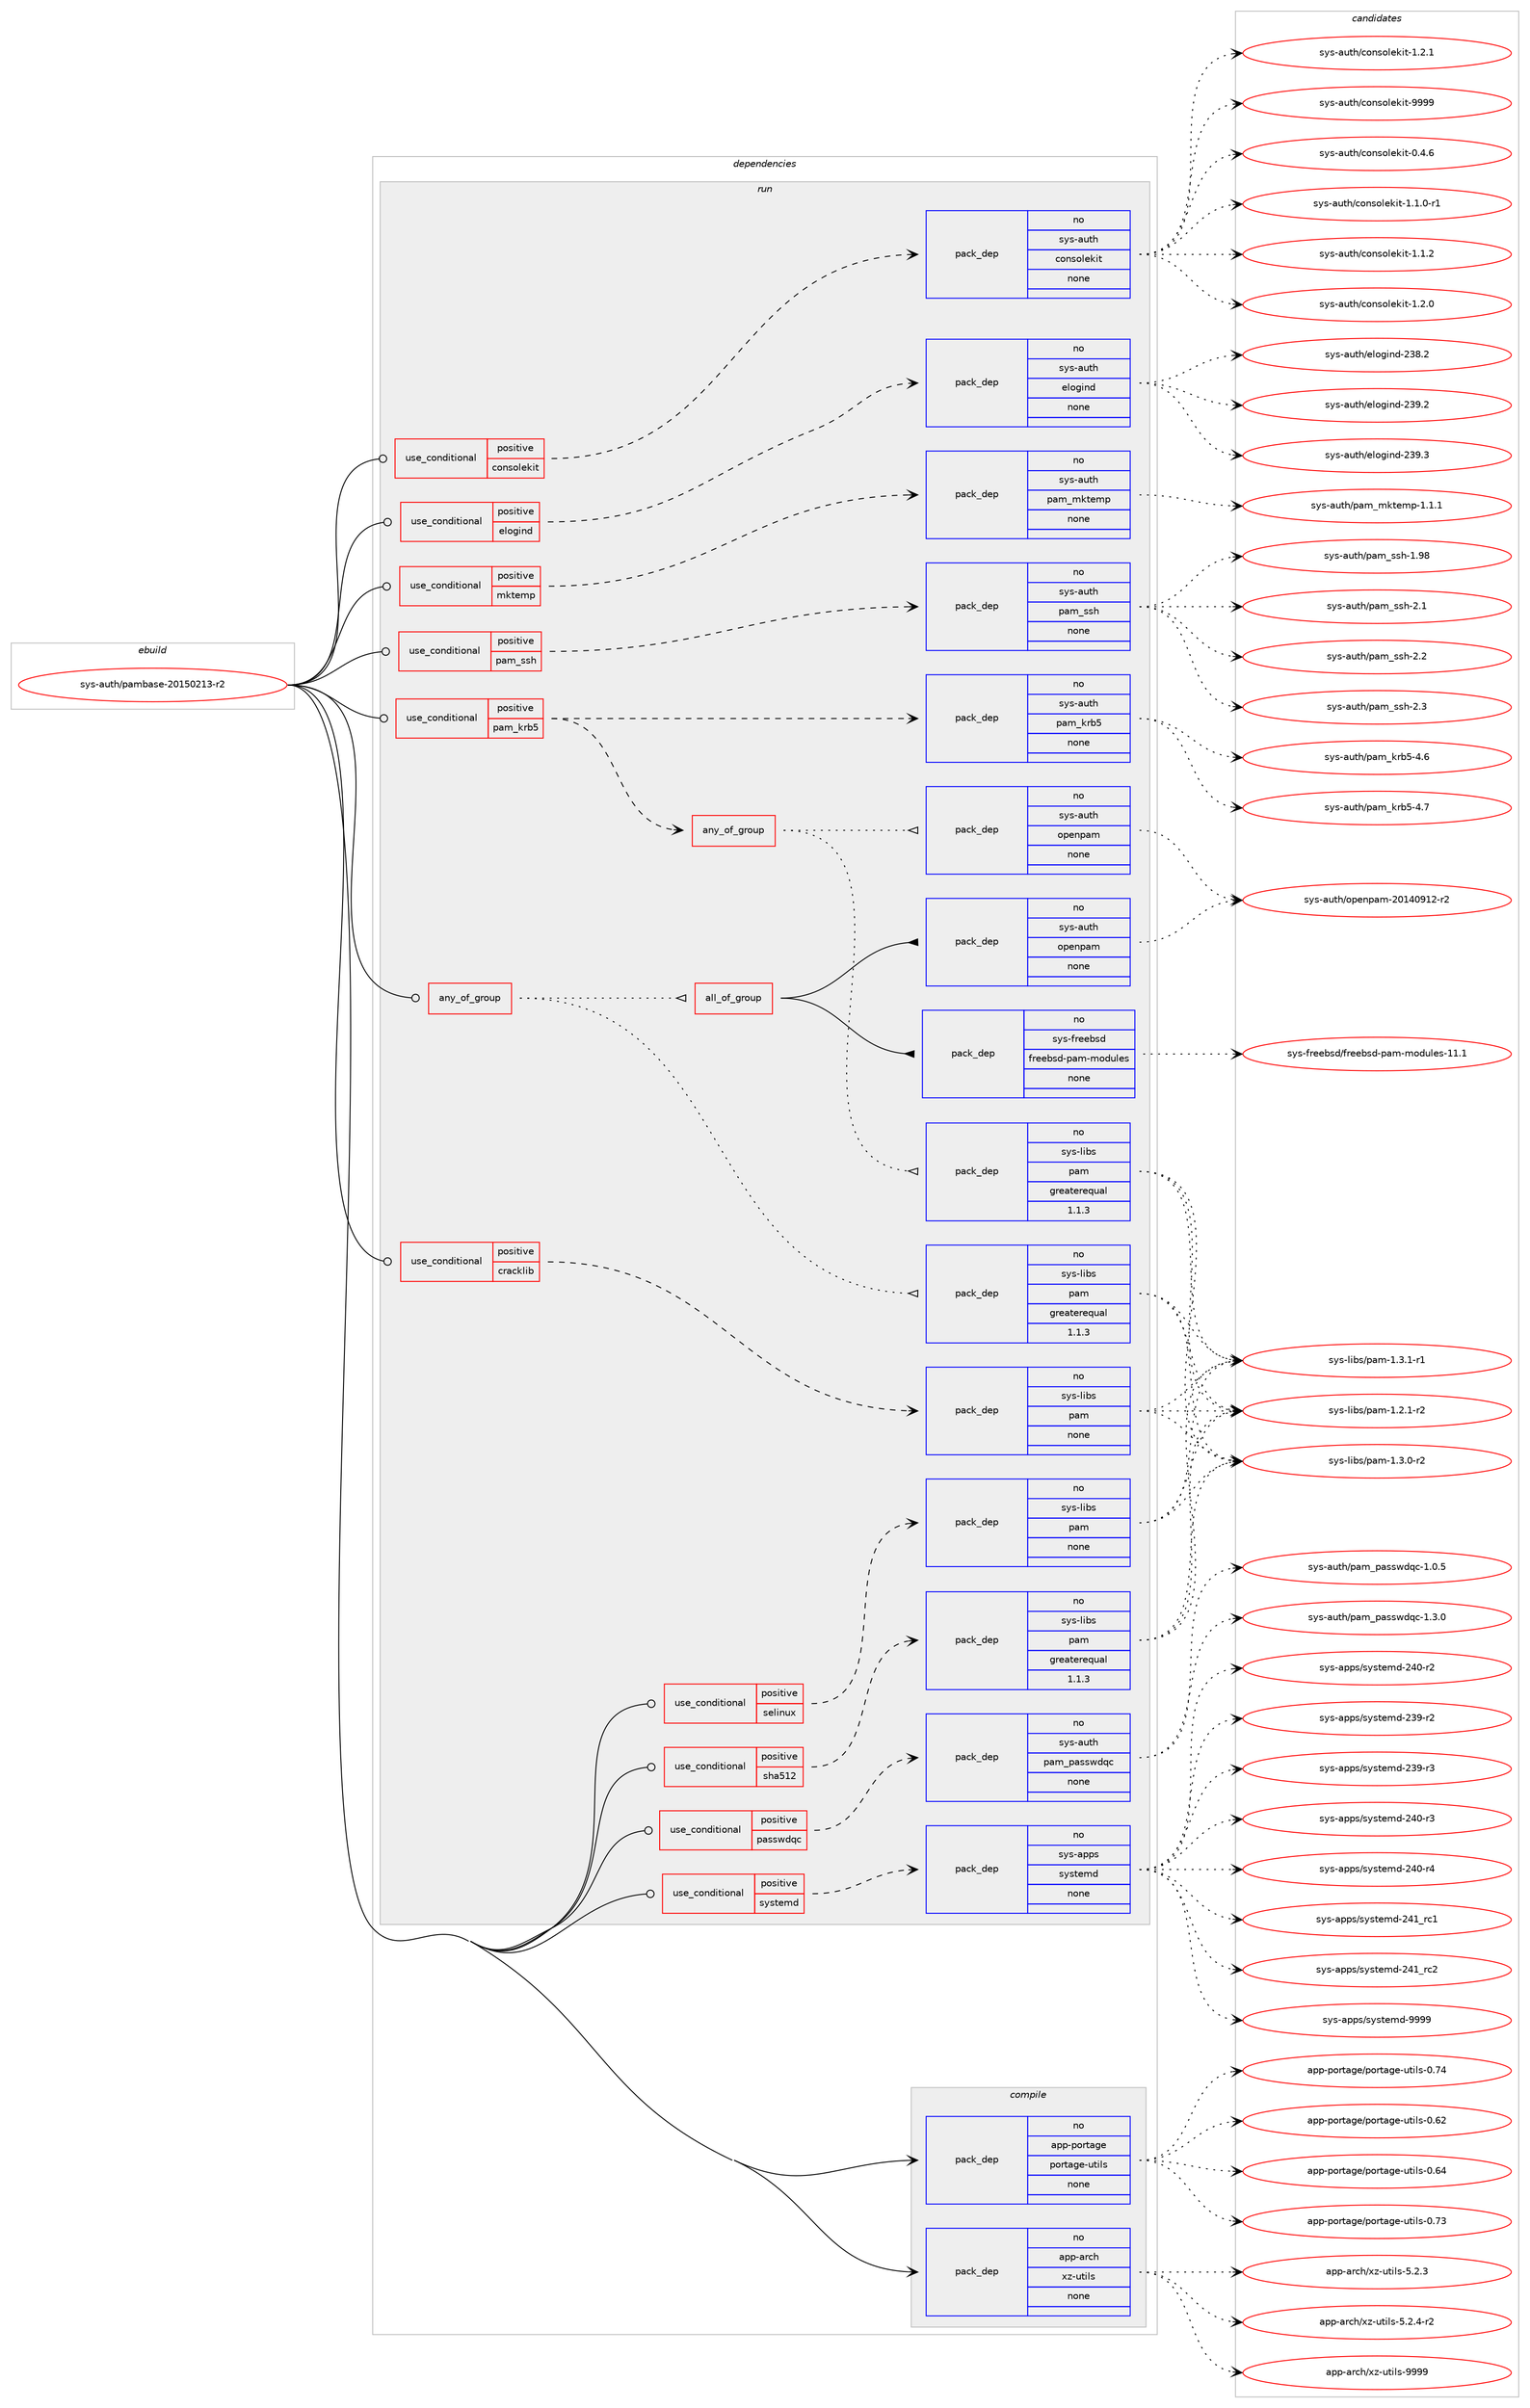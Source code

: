 digraph prolog {

# *************
# Graph options
# *************

newrank=true;
concentrate=true;
compound=true;
graph [rankdir=LR,fontname=Helvetica,fontsize=10,ranksep=1.5];#, ranksep=2.5, nodesep=0.2];
edge  [arrowhead=vee];
node  [fontname=Helvetica,fontsize=10];

# **********
# The ebuild
# **********

subgraph cluster_leftcol {
color=gray;
rank=same;
label=<<i>ebuild</i>>;
id [label="sys-auth/pambase-20150213-r2", color=red, width=4, href="../sys-auth/pambase-20150213-r2.svg"];
}

# ****************
# The dependencies
# ****************

subgraph cluster_midcol {
color=gray;
label=<<i>dependencies</i>>;
subgraph cluster_compile {
fillcolor="#eeeeee";
style=filled;
label=<<i>compile</i>>;
subgraph pack5530 {
dependency6730 [label=<<TABLE BORDER="0" CELLBORDER="1" CELLSPACING="0" CELLPADDING="4" WIDTH="220"><TR><TD ROWSPAN="6" CELLPADDING="30">pack_dep</TD></TR><TR><TD WIDTH="110">no</TD></TR><TR><TD>app-arch</TD></TR><TR><TD>xz-utils</TD></TR><TR><TD>none</TD></TR><TR><TD></TD></TR></TABLE>>, shape=none, color=blue];
}
id:e -> dependency6730:w [weight=20,style="solid",arrowhead="vee"];
subgraph pack5531 {
dependency6731 [label=<<TABLE BORDER="0" CELLBORDER="1" CELLSPACING="0" CELLPADDING="4" WIDTH="220"><TR><TD ROWSPAN="6" CELLPADDING="30">pack_dep</TD></TR><TR><TD WIDTH="110">no</TD></TR><TR><TD>app-portage</TD></TR><TR><TD>portage-utils</TD></TR><TR><TD>none</TD></TR><TR><TD></TD></TR></TABLE>>, shape=none, color=blue];
}
id:e -> dependency6731:w [weight=20,style="solid",arrowhead="vee"];
}
subgraph cluster_compileandrun {
fillcolor="#eeeeee";
style=filled;
label=<<i>compile and run</i>>;
}
subgraph cluster_run {
fillcolor="#eeeeee";
style=filled;
label=<<i>run</i>>;
subgraph any148 {
dependency6732 [label=<<TABLE BORDER="0" CELLBORDER="1" CELLSPACING="0" CELLPADDING="4"><TR><TD CELLPADDING="10">any_of_group</TD></TR></TABLE>>, shape=none, color=red];subgraph pack5532 {
dependency6733 [label=<<TABLE BORDER="0" CELLBORDER="1" CELLSPACING="0" CELLPADDING="4" WIDTH="220"><TR><TD ROWSPAN="6" CELLPADDING="30">pack_dep</TD></TR><TR><TD WIDTH="110">no</TD></TR><TR><TD>sys-libs</TD></TR><TR><TD>pam</TD></TR><TR><TD>greaterequal</TD></TR><TR><TD>1.1.3</TD></TR></TABLE>>, shape=none, color=blue];
}
dependency6732:e -> dependency6733:w [weight=20,style="dotted",arrowhead="oinv"];
subgraph all8 {
dependency6734 [label=<<TABLE BORDER="0" CELLBORDER="1" CELLSPACING="0" CELLPADDING="4"><TR><TD CELLPADDING="10">all_of_group</TD></TR></TABLE>>, shape=none, color=red];subgraph pack5533 {
dependency6735 [label=<<TABLE BORDER="0" CELLBORDER="1" CELLSPACING="0" CELLPADDING="4" WIDTH="220"><TR><TD ROWSPAN="6" CELLPADDING="30">pack_dep</TD></TR><TR><TD WIDTH="110">no</TD></TR><TR><TD>sys-auth</TD></TR><TR><TD>openpam</TD></TR><TR><TD>none</TD></TR><TR><TD></TD></TR></TABLE>>, shape=none, color=blue];
}
dependency6734:e -> dependency6735:w [weight=20,style="solid",arrowhead="inv"];
subgraph pack5534 {
dependency6736 [label=<<TABLE BORDER="0" CELLBORDER="1" CELLSPACING="0" CELLPADDING="4" WIDTH="220"><TR><TD ROWSPAN="6" CELLPADDING="30">pack_dep</TD></TR><TR><TD WIDTH="110">no</TD></TR><TR><TD>sys-freebsd</TD></TR><TR><TD>freebsd-pam-modules</TD></TR><TR><TD>none</TD></TR><TR><TD></TD></TR></TABLE>>, shape=none, color=blue];
}
dependency6734:e -> dependency6736:w [weight=20,style="solid",arrowhead="inv"];
}
dependency6732:e -> dependency6734:w [weight=20,style="dotted",arrowhead="oinv"];
}
id:e -> dependency6732:w [weight=20,style="solid",arrowhead="odot"];
subgraph cond1047 {
dependency6737 [label=<<TABLE BORDER="0" CELLBORDER="1" CELLSPACING="0" CELLPADDING="4"><TR><TD ROWSPAN="3" CELLPADDING="10">use_conditional</TD></TR><TR><TD>positive</TD></TR><TR><TD>consolekit</TD></TR></TABLE>>, shape=none, color=red];
subgraph pack5535 {
dependency6738 [label=<<TABLE BORDER="0" CELLBORDER="1" CELLSPACING="0" CELLPADDING="4" WIDTH="220"><TR><TD ROWSPAN="6" CELLPADDING="30">pack_dep</TD></TR><TR><TD WIDTH="110">no</TD></TR><TR><TD>sys-auth</TD></TR><TR><TD>consolekit</TD></TR><TR><TD>none</TD></TR><TR><TD></TD></TR></TABLE>>, shape=none, color=blue];
}
dependency6737:e -> dependency6738:w [weight=20,style="dashed",arrowhead="vee"];
}
id:e -> dependency6737:w [weight=20,style="solid",arrowhead="odot"];
subgraph cond1048 {
dependency6739 [label=<<TABLE BORDER="0" CELLBORDER="1" CELLSPACING="0" CELLPADDING="4"><TR><TD ROWSPAN="3" CELLPADDING="10">use_conditional</TD></TR><TR><TD>positive</TD></TR><TR><TD>cracklib</TD></TR></TABLE>>, shape=none, color=red];
subgraph pack5536 {
dependency6740 [label=<<TABLE BORDER="0" CELLBORDER="1" CELLSPACING="0" CELLPADDING="4" WIDTH="220"><TR><TD ROWSPAN="6" CELLPADDING="30">pack_dep</TD></TR><TR><TD WIDTH="110">no</TD></TR><TR><TD>sys-libs</TD></TR><TR><TD>pam</TD></TR><TR><TD>none</TD></TR><TR><TD></TD></TR></TABLE>>, shape=none, color=blue];
}
dependency6739:e -> dependency6740:w [weight=20,style="dashed",arrowhead="vee"];
}
id:e -> dependency6739:w [weight=20,style="solid",arrowhead="odot"];
subgraph cond1049 {
dependency6741 [label=<<TABLE BORDER="0" CELLBORDER="1" CELLSPACING="0" CELLPADDING="4"><TR><TD ROWSPAN="3" CELLPADDING="10">use_conditional</TD></TR><TR><TD>positive</TD></TR><TR><TD>elogind</TD></TR></TABLE>>, shape=none, color=red];
subgraph pack5537 {
dependency6742 [label=<<TABLE BORDER="0" CELLBORDER="1" CELLSPACING="0" CELLPADDING="4" WIDTH="220"><TR><TD ROWSPAN="6" CELLPADDING="30">pack_dep</TD></TR><TR><TD WIDTH="110">no</TD></TR><TR><TD>sys-auth</TD></TR><TR><TD>elogind</TD></TR><TR><TD>none</TD></TR><TR><TD></TD></TR></TABLE>>, shape=none, color=blue];
}
dependency6741:e -> dependency6742:w [weight=20,style="dashed",arrowhead="vee"];
}
id:e -> dependency6741:w [weight=20,style="solid",arrowhead="odot"];
subgraph cond1050 {
dependency6743 [label=<<TABLE BORDER="0" CELLBORDER="1" CELLSPACING="0" CELLPADDING="4"><TR><TD ROWSPAN="3" CELLPADDING="10">use_conditional</TD></TR><TR><TD>positive</TD></TR><TR><TD>mktemp</TD></TR></TABLE>>, shape=none, color=red];
subgraph pack5538 {
dependency6744 [label=<<TABLE BORDER="0" CELLBORDER="1" CELLSPACING="0" CELLPADDING="4" WIDTH="220"><TR><TD ROWSPAN="6" CELLPADDING="30">pack_dep</TD></TR><TR><TD WIDTH="110">no</TD></TR><TR><TD>sys-auth</TD></TR><TR><TD>pam_mktemp</TD></TR><TR><TD>none</TD></TR><TR><TD></TD></TR></TABLE>>, shape=none, color=blue];
}
dependency6743:e -> dependency6744:w [weight=20,style="dashed",arrowhead="vee"];
}
id:e -> dependency6743:w [weight=20,style="solid",arrowhead="odot"];
subgraph cond1051 {
dependency6745 [label=<<TABLE BORDER="0" CELLBORDER="1" CELLSPACING="0" CELLPADDING="4"><TR><TD ROWSPAN="3" CELLPADDING="10">use_conditional</TD></TR><TR><TD>positive</TD></TR><TR><TD>pam_krb5</TD></TR></TABLE>>, shape=none, color=red];
subgraph any149 {
dependency6746 [label=<<TABLE BORDER="0" CELLBORDER="1" CELLSPACING="0" CELLPADDING="4"><TR><TD CELLPADDING="10">any_of_group</TD></TR></TABLE>>, shape=none, color=red];subgraph pack5539 {
dependency6747 [label=<<TABLE BORDER="0" CELLBORDER="1" CELLSPACING="0" CELLPADDING="4" WIDTH="220"><TR><TD ROWSPAN="6" CELLPADDING="30">pack_dep</TD></TR><TR><TD WIDTH="110">no</TD></TR><TR><TD>sys-libs</TD></TR><TR><TD>pam</TD></TR><TR><TD>greaterequal</TD></TR><TR><TD>1.1.3</TD></TR></TABLE>>, shape=none, color=blue];
}
dependency6746:e -> dependency6747:w [weight=20,style="dotted",arrowhead="oinv"];
subgraph pack5540 {
dependency6748 [label=<<TABLE BORDER="0" CELLBORDER="1" CELLSPACING="0" CELLPADDING="4" WIDTH="220"><TR><TD ROWSPAN="6" CELLPADDING="30">pack_dep</TD></TR><TR><TD WIDTH="110">no</TD></TR><TR><TD>sys-auth</TD></TR><TR><TD>openpam</TD></TR><TR><TD>none</TD></TR><TR><TD></TD></TR></TABLE>>, shape=none, color=blue];
}
dependency6746:e -> dependency6748:w [weight=20,style="dotted",arrowhead="oinv"];
}
dependency6745:e -> dependency6746:w [weight=20,style="dashed",arrowhead="vee"];
subgraph pack5541 {
dependency6749 [label=<<TABLE BORDER="0" CELLBORDER="1" CELLSPACING="0" CELLPADDING="4" WIDTH="220"><TR><TD ROWSPAN="6" CELLPADDING="30">pack_dep</TD></TR><TR><TD WIDTH="110">no</TD></TR><TR><TD>sys-auth</TD></TR><TR><TD>pam_krb5</TD></TR><TR><TD>none</TD></TR><TR><TD></TD></TR></TABLE>>, shape=none, color=blue];
}
dependency6745:e -> dependency6749:w [weight=20,style="dashed",arrowhead="vee"];
}
id:e -> dependency6745:w [weight=20,style="solid",arrowhead="odot"];
subgraph cond1052 {
dependency6750 [label=<<TABLE BORDER="0" CELLBORDER="1" CELLSPACING="0" CELLPADDING="4"><TR><TD ROWSPAN="3" CELLPADDING="10">use_conditional</TD></TR><TR><TD>positive</TD></TR><TR><TD>pam_ssh</TD></TR></TABLE>>, shape=none, color=red];
subgraph pack5542 {
dependency6751 [label=<<TABLE BORDER="0" CELLBORDER="1" CELLSPACING="0" CELLPADDING="4" WIDTH="220"><TR><TD ROWSPAN="6" CELLPADDING="30">pack_dep</TD></TR><TR><TD WIDTH="110">no</TD></TR><TR><TD>sys-auth</TD></TR><TR><TD>pam_ssh</TD></TR><TR><TD>none</TD></TR><TR><TD></TD></TR></TABLE>>, shape=none, color=blue];
}
dependency6750:e -> dependency6751:w [weight=20,style="dashed",arrowhead="vee"];
}
id:e -> dependency6750:w [weight=20,style="solid",arrowhead="odot"];
subgraph cond1053 {
dependency6752 [label=<<TABLE BORDER="0" CELLBORDER="1" CELLSPACING="0" CELLPADDING="4"><TR><TD ROWSPAN="3" CELLPADDING="10">use_conditional</TD></TR><TR><TD>positive</TD></TR><TR><TD>passwdqc</TD></TR></TABLE>>, shape=none, color=red];
subgraph pack5543 {
dependency6753 [label=<<TABLE BORDER="0" CELLBORDER="1" CELLSPACING="0" CELLPADDING="4" WIDTH="220"><TR><TD ROWSPAN="6" CELLPADDING="30">pack_dep</TD></TR><TR><TD WIDTH="110">no</TD></TR><TR><TD>sys-auth</TD></TR><TR><TD>pam_passwdqc</TD></TR><TR><TD>none</TD></TR><TR><TD></TD></TR></TABLE>>, shape=none, color=blue];
}
dependency6752:e -> dependency6753:w [weight=20,style="dashed",arrowhead="vee"];
}
id:e -> dependency6752:w [weight=20,style="solid",arrowhead="odot"];
subgraph cond1054 {
dependency6754 [label=<<TABLE BORDER="0" CELLBORDER="1" CELLSPACING="0" CELLPADDING="4"><TR><TD ROWSPAN="3" CELLPADDING="10">use_conditional</TD></TR><TR><TD>positive</TD></TR><TR><TD>selinux</TD></TR></TABLE>>, shape=none, color=red];
subgraph pack5544 {
dependency6755 [label=<<TABLE BORDER="0" CELLBORDER="1" CELLSPACING="0" CELLPADDING="4" WIDTH="220"><TR><TD ROWSPAN="6" CELLPADDING="30">pack_dep</TD></TR><TR><TD WIDTH="110">no</TD></TR><TR><TD>sys-libs</TD></TR><TR><TD>pam</TD></TR><TR><TD>none</TD></TR><TR><TD></TD></TR></TABLE>>, shape=none, color=blue];
}
dependency6754:e -> dependency6755:w [weight=20,style="dashed",arrowhead="vee"];
}
id:e -> dependency6754:w [weight=20,style="solid",arrowhead="odot"];
subgraph cond1055 {
dependency6756 [label=<<TABLE BORDER="0" CELLBORDER="1" CELLSPACING="0" CELLPADDING="4"><TR><TD ROWSPAN="3" CELLPADDING="10">use_conditional</TD></TR><TR><TD>positive</TD></TR><TR><TD>sha512</TD></TR></TABLE>>, shape=none, color=red];
subgraph pack5545 {
dependency6757 [label=<<TABLE BORDER="0" CELLBORDER="1" CELLSPACING="0" CELLPADDING="4" WIDTH="220"><TR><TD ROWSPAN="6" CELLPADDING="30">pack_dep</TD></TR><TR><TD WIDTH="110">no</TD></TR><TR><TD>sys-libs</TD></TR><TR><TD>pam</TD></TR><TR><TD>greaterequal</TD></TR><TR><TD>1.1.3</TD></TR></TABLE>>, shape=none, color=blue];
}
dependency6756:e -> dependency6757:w [weight=20,style="dashed",arrowhead="vee"];
}
id:e -> dependency6756:w [weight=20,style="solid",arrowhead="odot"];
subgraph cond1056 {
dependency6758 [label=<<TABLE BORDER="0" CELLBORDER="1" CELLSPACING="0" CELLPADDING="4"><TR><TD ROWSPAN="3" CELLPADDING="10">use_conditional</TD></TR><TR><TD>positive</TD></TR><TR><TD>systemd</TD></TR></TABLE>>, shape=none, color=red];
subgraph pack5546 {
dependency6759 [label=<<TABLE BORDER="0" CELLBORDER="1" CELLSPACING="0" CELLPADDING="4" WIDTH="220"><TR><TD ROWSPAN="6" CELLPADDING="30">pack_dep</TD></TR><TR><TD WIDTH="110">no</TD></TR><TR><TD>sys-apps</TD></TR><TR><TD>systemd</TD></TR><TR><TD>none</TD></TR><TR><TD></TD></TR></TABLE>>, shape=none, color=blue];
}
dependency6758:e -> dependency6759:w [weight=20,style="dashed",arrowhead="vee"];
}
id:e -> dependency6758:w [weight=20,style="solid",arrowhead="odot"];
}
}

# **************
# The candidates
# **************

subgraph cluster_choices {
rank=same;
color=gray;
label=<<i>candidates</i>>;

subgraph choice5530 {
color=black;
nodesep=1;
choice971121124597114991044712012245117116105108115455346504651 [label="app-arch/xz-utils-5.2.3", color=red, width=4,href="../app-arch/xz-utils-5.2.3.svg"];
choice9711211245971149910447120122451171161051081154553465046524511450 [label="app-arch/xz-utils-5.2.4-r2", color=red, width=4,href="../app-arch/xz-utils-5.2.4-r2.svg"];
choice9711211245971149910447120122451171161051081154557575757 [label="app-arch/xz-utils-9999", color=red, width=4,href="../app-arch/xz-utils-9999.svg"];
dependency6730:e -> choice971121124597114991044712012245117116105108115455346504651:w [style=dotted,weight="100"];
dependency6730:e -> choice9711211245971149910447120122451171161051081154553465046524511450:w [style=dotted,weight="100"];
dependency6730:e -> choice9711211245971149910447120122451171161051081154557575757:w [style=dotted,weight="100"];
}
subgraph choice5531 {
color=black;
nodesep=1;
choice9711211245112111114116971031014711211111411697103101451171161051081154548465450 [label="app-portage/portage-utils-0.62", color=red, width=4,href="../app-portage/portage-utils-0.62.svg"];
choice9711211245112111114116971031014711211111411697103101451171161051081154548465452 [label="app-portage/portage-utils-0.64", color=red, width=4,href="../app-portage/portage-utils-0.64.svg"];
choice9711211245112111114116971031014711211111411697103101451171161051081154548465551 [label="app-portage/portage-utils-0.73", color=red, width=4,href="../app-portage/portage-utils-0.73.svg"];
choice9711211245112111114116971031014711211111411697103101451171161051081154548465552 [label="app-portage/portage-utils-0.74", color=red, width=4,href="../app-portage/portage-utils-0.74.svg"];
dependency6731:e -> choice9711211245112111114116971031014711211111411697103101451171161051081154548465450:w [style=dotted,weight="100"];
dependency6731:e -> choice9711211245112111114116971031014711211111411697103101451171161051081154548465452:w [style=dotted,weight="100"];
dependency6731:e -> choice9711211245112111114116971031014711211111411697103101451171161051081154548465551:w [style=dotted,weight="100"];
dependency6731:e -> choice9711211245112111114116971031014711211111411697103101451171161051081154548465552:w [style=dotted,weight="100"];
}
subgraph choice5532 {
color=black;
nodesep=1;
choice115121115451081059811547112971094549465046494511450 [label="sys-libs/pam-1.2.1-r2", color=red, width=4,href="../sys-libs/pam-1.2.1-r2.svg"];
choice115121115451081059811547112971094549465146484511450 [label="sys-libs/pam-1.3.0-r2", color=red, width=4,href="../sys-libs/pam-1.3.0-r2.svg"];
choice115121115451081059811547112971094549465146494511449 [label="sys-libs/pam-1.3.1-r1", color=red, width=4,href="../sys-libs/pam-1.3.1-r1.svg"];
dependency6733:e -> choice115121115451081059811547112971094549465046494511450:w [style=dotted,weight="100"];
dependency6733:e -> choice115121115451081059811547112971094549465146484511450:w [style=dotted,weight="100"];
dependency6733:e -> choice115121115451081059811547112971094549465146494511449:w [style=dotted,weight="100"];
}
subgraph choice5533 {
color=black;
nodesep=1;
choice115121115459711711610447111112101110112971094550484952485749504511450 [label="sys-auth/openpam-20140912-r2", color=red, width=4,href="../sys-auth/openpam-20140912-r2.svg"];
dependency6735:e -> choice115121115459711711610447111112101110112971094550484952485749504511450:w [style=dotted,weight="100"];
}
subgraph choice5534 {
color=black;
nodesep=1;
choice115121115451021141011019811510047102114101101981151004511297109451091111001171081011154549494649 [label="sys-freebsd/freebsd-pam-modules-11.1", color=red, width=4,href="../sys-freebsd/freebsd-pam-modules-11.1.svg"];
dependency6736:e -> choice115121115451021141011019811510047102114101101981151004511297109451091111001171081011154549494649:w [style=dotted,weight="100"];
}
subgraph choice5535 {
color=black;
nodesep=1;
choice11512111545971171161044799111110115111108101107105116454846524654 [label="sys-auth/consolekit-0.4.6", color=red, width=4,href="../sys-auth/consolekit-0.4.6.svg"];
choice115121115459711711610447991111101151111081011071051164549464946484511449 [label="sys-auth/consolekit-1.1.0-r1", color=red, width=4,href="../sys-auth/consolekit-1.1.0-r1.svg"];
choice11512111545971171161044799111110115111108101107105116454946494650 [label="sys-auth/consolekit-1.1.2", color=red, width=4,href="../sys-auth/consolekit-1.1.2.svg"];
choice11512111545971171161044799111110115111108101107105116454946504648 [label="sys-auth/consolekit-1.2.0", color=red, width=4,href="../sys-auth/consolekit-1.2.0.svg"];
choice11512111545971171161044799111110115111108101107105116454946504649 [label="sys-auth/consolekit-1.2.1", color=red, width=4,href="../sys-auth/consolekit-1.2.1.svg"];
choice115121115459711711610447991111101151111081011071051164557575757 [label="sys-auth/consolekit-9999", color=red, width=4,href="../sys-auth/consolekit-9999.svg"];
dependency6738:e -> choice11512111545971171161044799111110115111108101107105116454846524654:w [style=dotted,weight="100"];
dependency6738:e -> choice115121115459711711610447991111101151111081011071051164549464946484511449:w [style=dotted,weight="100"];
dependency6738:e -> choice11512111545971171161044799111110115111108101107105116454946494650:w [style=dotted,weight="100"];
dependency6738:e -> choice11512111545971171161044799111110115111108101107105116454946504648:w [style=dotted,weight="100"];
dependency6738:e -> choice11512111545971171161044799111110115111108101107105116454946504649:w [style=dotted,weight="100"];
dependency6738:e -> choice115121115459711711610447991111101151111081011071051164557575757:w [style=dotted,weight="100"];
}
subgraph choice5536 {
color=black;
nodesep=1;
choice115121115451081059811547112971094549465046494511450 [label="sys-libs/pam-1.2.1-r2", color=red, width=4,href="../sys-libs/pam-1.2.1-r2.svg"];
choice115121115451081059811547112971094549465146484511450 [label="sys-libs/pam-1.3.0-r2", color=red, width=4,href="../sys-libs/pam-1.3.0-r2.svg"];
choice115121115451081059811547112971094549465146494511449 [label="sys-libs/pam-1.3.1-r1", color=red, width=4,href="../sys-libs/pam-1.3.1-r1.svg"];
dependency6740:e -> choice115121115451081059811547112971094549465046494511450:w [style=dotted,weight="100"];
dependency6740:e -> choice115121115451081059811547112971094549465146484511450:w [style=dotted,weight="100"];
dependency6740:e -> choice115121115451081059811547112971094549465146494511449:w [style=dotted,weight="100"];
}
subgraph choice5537 {
color=black;
nodesep=1;
choice115121115459711711610447101108111103105110100455051564650 [label="sys-auth/elogind-238.2", color=red, width=4,href="../sys-auth/elogind-238.2.svg"];
choice115121115459711711610447101108111103105110100455051574650 [label="sys-auth/elogind-239.2", color=red, width=4,href="../sys-auth/elogind-239.2.svg"];
choice115121115459711711610447101108111103105110100455051574651 [label="sys-auth/elogind-239.3", color=red, width=4,href="../sys-auth/elogind-239.3.svg"];
dependency6742:e -> choice115121115459711711610447101108111103105110100455051564650:w [style=dotted,weight="100"];
dependency6742:e -> choice115121115459711711610447101108111103105110100455051574650:w [style=dotted,weight="100"];
dependency6742:e -> choice115121115459711711610447101108111103105110100455051574651:w [style=dotted,weight="100"];
}
subgraph choice5538 {
color=black;
nodesep=1;
choice1151211154597117116104471129710995109107116101109112454946494649 [label="sys-auth/pam_mktemp-1.1.1", color=red, width=4,href="../sys-auth/pam_mktemp-1.1.1.svg"];
dependency6744:e -> choice1151211154597117116104471129710995109107116101109112454946494649:w [style=dotted,weight="100"];
}
subgraph choice5539 {
color=black;
nodesep=1;
choice115121115451081059811547112971094549465046494511450 [label="sys-libs/pam-1.2.1-r2", color=red, width=4,href="../sys-libs/pam-1.2.1-r2.svg"];
choice115121115451081059811547112971094549465146484511450 [label="sys-libs/pam-1.3.0-r2", color=red, width=4,href="../sys-libs/pam-1.3.0-r2.svg"];
choice115121115451081059811547112971094549465146494511449 [label="sys-libs/pam-1.3.1-r1", color=red, width=4,href="../sys-libs/pam-1.3.1-r1.svg"];
dependency6747:e -> choice115121115451081059811547112971094549465046494511450:w [style=dotted,weight="100"];
dependency6747:e -> choice115121115451081059811547112971094549465146484511450:w [style=dotted,weight="100"];
dependency6747:e -> choice115121115451081059811547112971094549465146494511449:w [style=dotted,weight="100"];
}
subgraph choice5540 {
color=black;
nodesep=1;
choice115121115459711711610447111112101110112971094550484952485749504511450 [label="sys-auth/openpam-20140912-r2", color=red, width=4,href="../sys-auth/openpam-20140912-r2.svg"];
dependency6748:e -> choice115121115459711711610447111112101110112971094550484952485749504511450:w [style=dotted,weight="100"];
}
subgraph choice5541 {
color=black;
nodesep=1;
choice1151211154597117116104471129710995107114985345524654 [label="sys-auth/pam_krb5-4.6", color=red, width=4,href="../sys-auth/pam_krb5-4.6.svg"];
choice1151211154597117116104471129710995107114985345524655 [label="sys-auth/pam_krb5-4.7", color=red, width=4,href="../sys-auth/pam_krb5-4.7.svg"];
dependency6749:e -> choice1151211154597117116104471129710995107114985345524654:w [style=dotted,weight="100"];
dependency6749:e -> choice1151211154597117116104471129710995107114985345524655:w [style=dotted,weight="100"];
}
subgraph choice5542 {
color=black;
nodesep=1;
choice11512111545971171161044711297109951151151044549465756 [label="sys-auth/pam_ssh-1.98", color=red, width=4,href="../sys-auth/pam_ssh-1.98.svg"];
choice115121115459711711610447112971099511511510445504649 [label="sys-auth/pam_ssh-2.1", color=red, width=4,href="../sys-auth/pam_ssh-2.1.svg"];
choice115121115459711711610447112971099511511510445504650 [label="sys-auth/pam_ssh-2.2", color=red, width=4,href="../sys-auth/pam_ssh-2.2.svg"];
choice115121115459711711610447112971099511511510445504651 [label="sys-auth/pam_ssh-2.3", color=red, width=4,href="../sys-auth/pam_ssh-2.3.svg"];
dependency6751:e -> choice11512111545971171161044711297109951151151044549465756:w [style=dotted,weight="100"];
dependency6751:e -> choice115121115459711711610447112971099511511510445504649:w [style=dotted,weight="100"];
dependency6751:e -> choice115121115459711711610447112971099511511510445504650:w [style=dotted,weight="100"];
dependency6751:e -> choice115121115459711711610447112971099511511510445504651:w [style=dotted,weight="100"];
}
subgraph choice5543 {
color=black;
nodesep=1;
choice11512111545971171161044711297109951129711511511910011399454946484653 [label="sys-auth/pam_passwdqc-1.0.5", color=red, width=4,href="../sys-auth/pam_passwdqc-1.0.5.svg"];
choice11512111545971171161044711297109951129711511511910011399454946514648 [label="sys-auth/pam_passwdqc-1.3.0", color=red, width=4,href="../sys-auth/pam_passwdqc-1.3.0.svg"];
dependency6753:e -> choice11512111545971171161044711297109951129711511511910011399454946484653:w [style=dotted,weight="100"];
dependency6753:e -> choice11512111545971171161044711297109951129711511511910011399454946514648:w [style=dotted,weight="100"];
}
subgraph choice5544 {
color=black;
nodesep=1;
choice115121115451081059811547112971094549465046494511450 [label="sys-libs/pam-1.2.1-r2", color=red, width=4,href="../sys-libs/pam-1.2.1-r2.svg"];
choice115121115451081059811547112971094549465146484511450 [label="sys-libs/pam-1.3.0-r2", color=red, width=4,href="../sys-libs/pam-1.3.0-r2.svg"];
choice115121115451081059811547112971094549465146494511449 [label="sys-libs/pam-1.3.1-r1", color=red, width=4,href="../sys-libs/pam-1.3.1-r1.svg"];
dependency6755:e -> choice115121115451081059811547112971094549465046494511450:w [style=dotted,weight="100"];
dependency6755:e -> choice115121115451081059811547112971094549465146484511450:w [style=dotted,weight="100"];
dependency6755:e -> choice115121115451081059811547112971094549465146494511449:w [style=dotted,weight="100"];
}
subgraph choice5545 {
color=black;
nodesep=1;
choice115121115451081059811547112971094549465046494511450 [label="sys-libs/pam-1.2.1-r2", color=red, width=4,href="../sys-libs/pam-1.2.1-r2.svg"];
choice115121115451081059811547112971094549465146484511450 [label="sys-libs/pam-1.3.0-r2", color=red, width=4,href="../sys-libs/pam-1.3.0-r2.svg"];
choice115121115451081059811547112971094549465146494511449 [label="sys-libs/pam-1.3.1-r1", color=red, width=4,href="../sys-libs/pam-1.3.1-r1.svg"];
dependency6757:e -> choice115121115451081059811547112971094549465046494511450:w [style=dotted,weight="100"];
dependency6757:e -> choice115121115451081059811547112971094549465146484511450:w [style=dotted,weight="100"];
dependency6757:e -> choice115121115451081059811547112971094549465146494511449:w [style=dotted,weight="100"];
}
subgraph choice5546 {
color=black;
nodesep=1;
choice115121115459711211211547115121115116101109100455052484511450 [label="sys-apps/systemd-240-r2", color=red, width=4,href="../sys-apps/systemd-240-r2.svg"];
choice115121115459711211211547115121115116101109100455051574511450 [label="sys-apps/systemd-239-r2", color=red, width=4,href="../sys-apps/systemd-239-r2.svg"];
choice115121115459711211211547115121115116101109100455051574511451 [label="sys-apps/systemd-239-r3", color=red, width=4,href="../sys-apps/systemd-239-r3.svg"];
choice115121115459711211211547115121115116101109100455052484511451 [label="sys-apps/systemd-240-r3", color=red, width=4,href="../sys-apps/systemd-240-r3.svg"];
choice115121115459711211211547115121115116101109100455052484511452 [label="sys-apps/systemd-240-r4", color=red, width=4,href="../sys-apps/systemd-240-r4.svg"];
choice11512111545971121121154711512111511610110910045505249951149949 [label="sys-apps/systemd-241_rc1", color=red, width=4,href="../sys-apps/systemd-241_rc1.svg"];
choice11512111545971121121154711512111511610110910045505249951149950 [label="sys-apps/systemd-241_rc2", color=red, width=4,href="../sys-apps/systemd-241_rc2.svg"];
choice1151211154597112112115471151211151161011091004557575757 [label="sys-apps/systemd-9999", color=red, width=4,href="../sys-apps/systemd-9999.svg"];
dependency6759:e -> choice115121115459711211211547115121115116101109100455052484511450:w [style=dotted,weight="100"];
dependency6759:e -> choice115121115459711211211547115121115116101109100455051574511450:w [style=dotted,weight="100"];
dependency6759:e -> choice115121115459711211211547115121115116101109100455051574511451:w [style=dotted,weight="100"];
dependency6759:e -> choice115121115459711211211547115121115116101109100455052484511451:w [style=dotted,weight="100"];
dependency6759:e -> choice115121115459711211211547115121115116101109100455052484511452:w [style=dotted,weight="100"];
dependency6759:e -> choice11512111545971121121154711512111511610110910045505249951149949:w [style=dotted,weight="100"];
dependency6759:e -> choice11512111545971121121154711512111511610110910045505249951149950:w [style=dotted,weight="100"];
dependency6759:e -> choice1151211154597112112115471151211151161011091004557575757:w [style=dotted,weight="100"];
}
}

}
